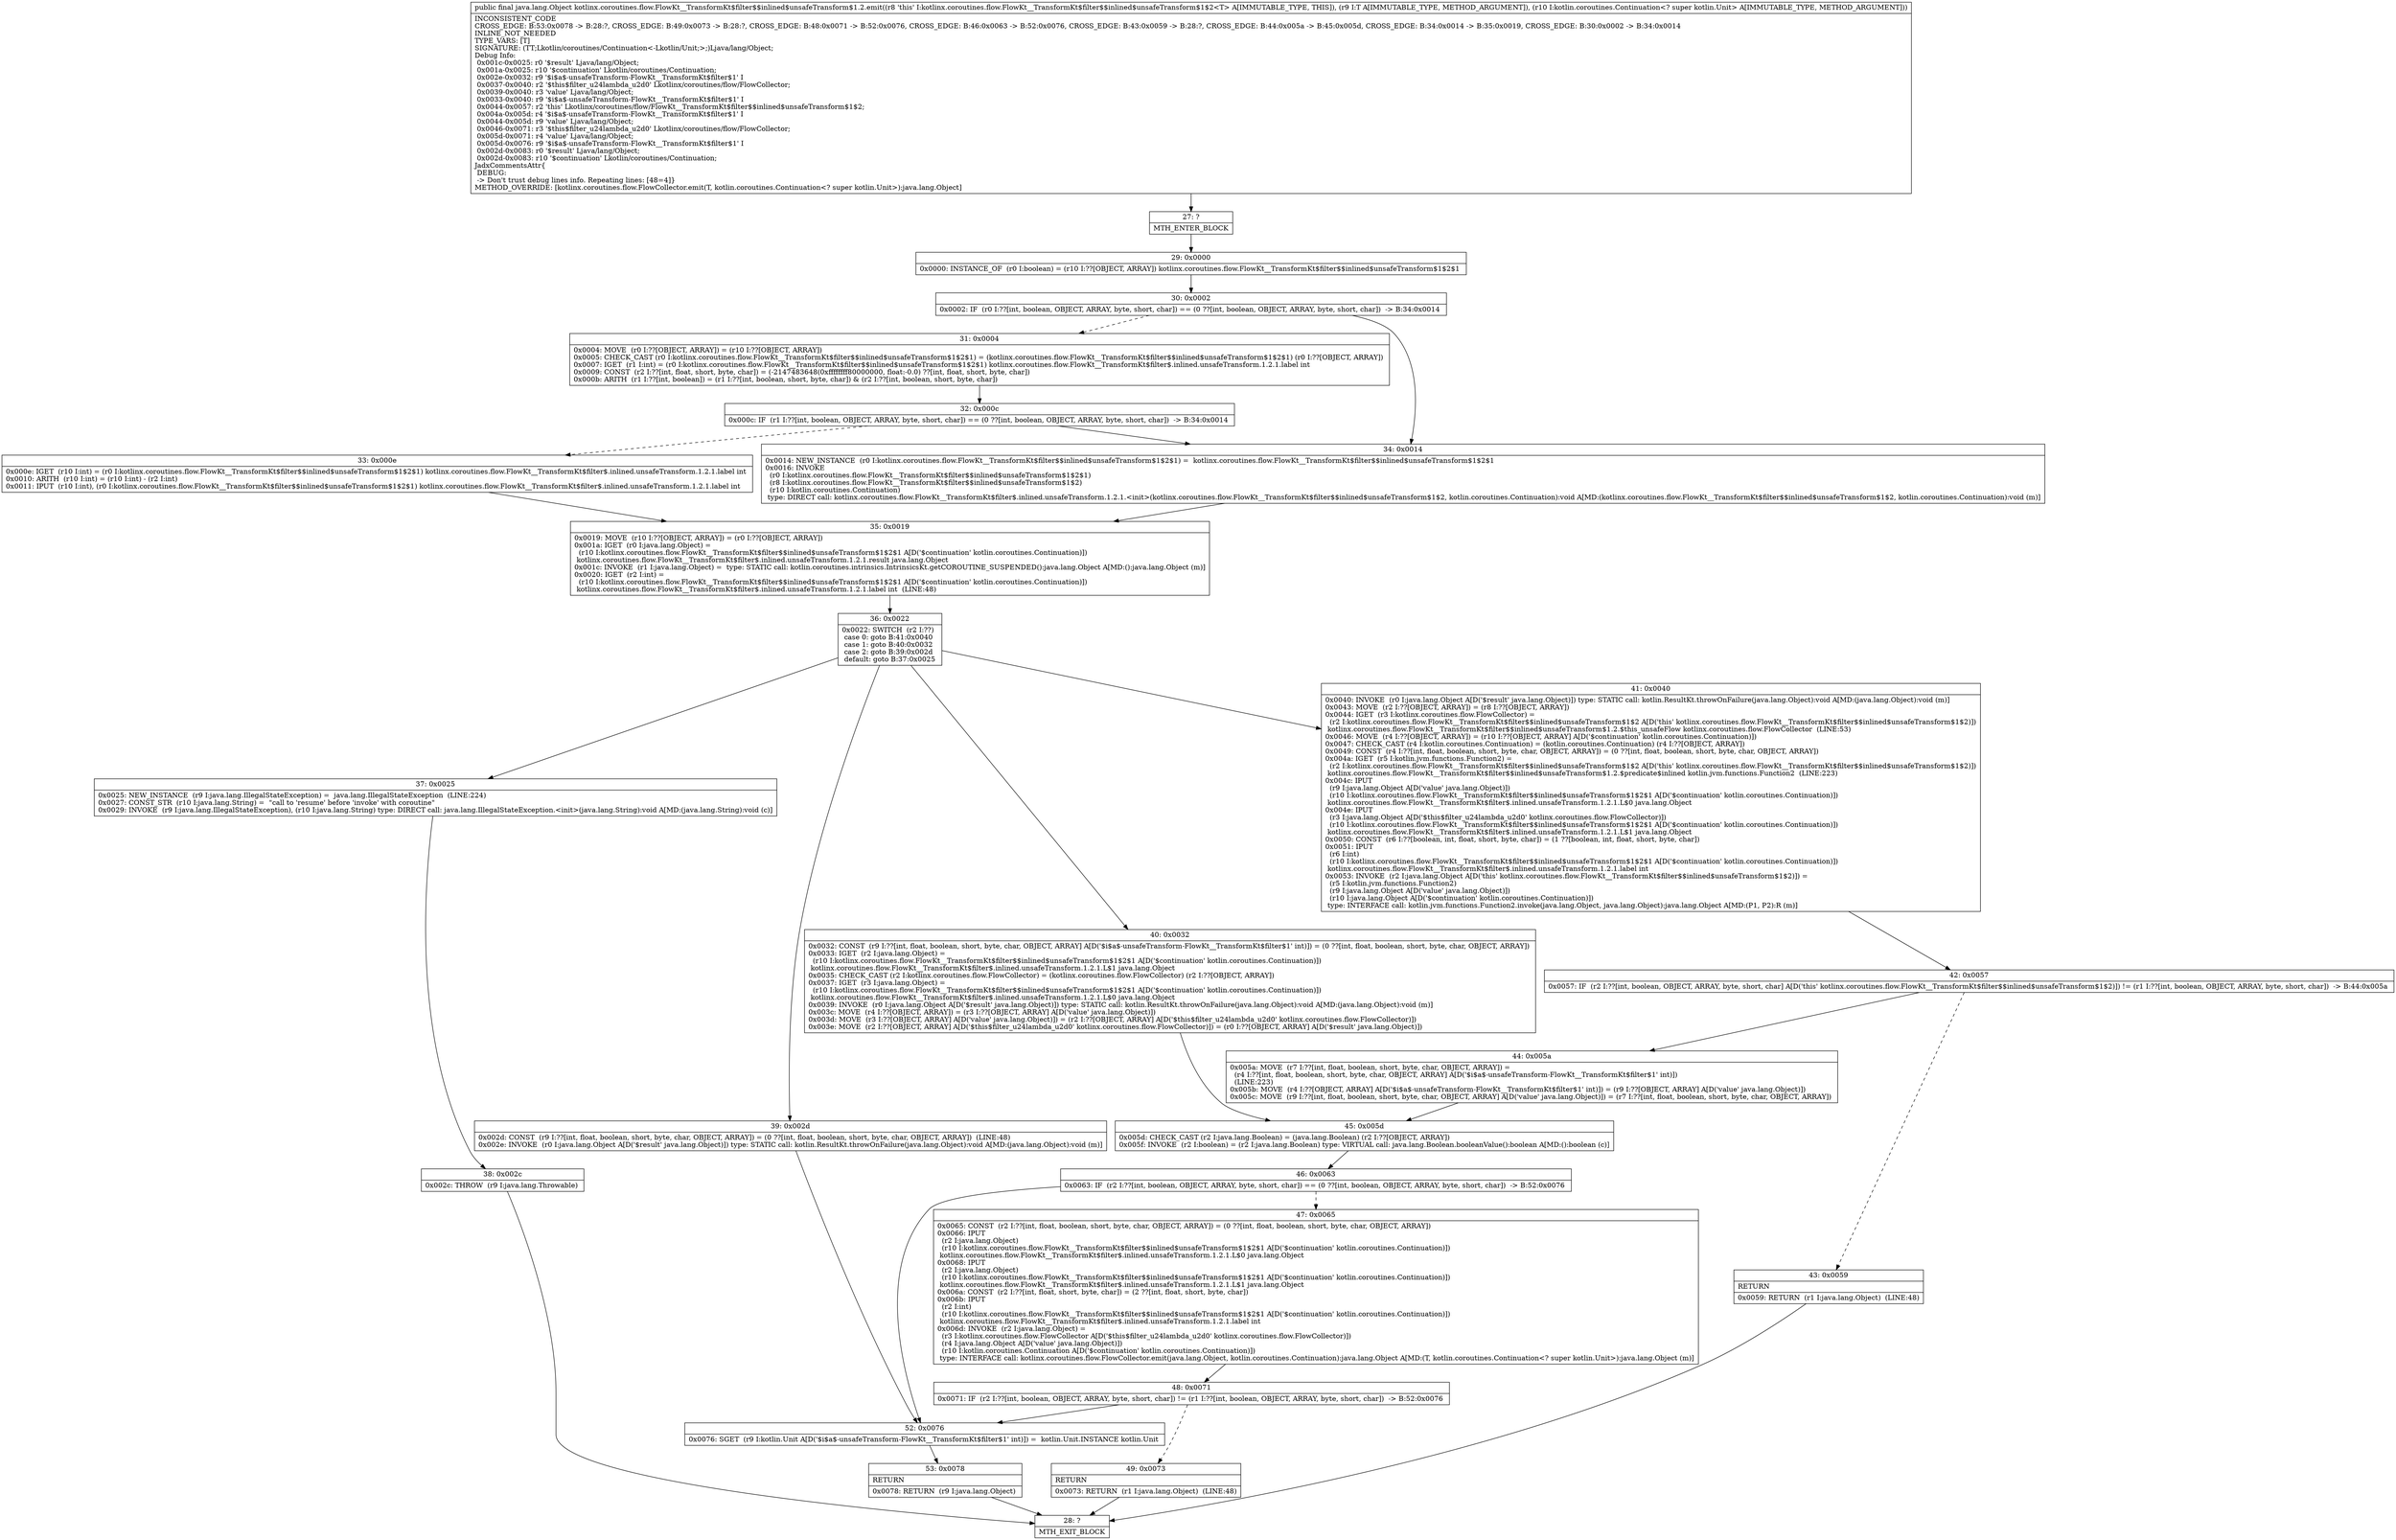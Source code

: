 digraph "CFG forkotlinx.coroutines.flow.FlowKt__TransformKt$filter$$inlined$unsafeTransform$1.2.emit(Ljava\/lang\/Object;Lkotlin\/coroutines\/Continuation;)Ljava\/lang\/Object;" {
Node_27 [shape=record,label="{27\:\ ?|MTH_ENTER_BLOCK\l}"];
Node_29 [shape=record,label="{29\:\ 0x0000|0x0000: INSTANCE_OF  (r0 I:boolean) = (r10 I:??[OBJECT, ARRAY]) kotlinx.coroutines.flow.FlowKt__TransformKt$filter$$inlined$unsafeTransform$1$2$1 \l}"];
Node_30 [shape=record,label="{30\:\ 0x0002|0x0002: IF  (r0 I:??[int, boolean, OBJECT, ARRAY, byte, short, char]) == (0 ??[int, boolean, OBJECT, ARRAY, byte, short, char])  \-\> B:34:0x0014 \l}"];
Node_31 [shape=record,label="{31\:\ 0x0004|0x0004: MOVE  (r0 I:??[OBJECT, ARRAY]) = (r10 I:??[OBJECT, ARRAY]) \l0x0005: CHECK_CAST (r0 I:kotlinx.coroutines.flow.FlowKt__TransformKt$filter$$inlined$unsafeTransform$1$2$1) = (kotlinx.coroutines.flow.FlowKt__TransformKt$filter$$inlined$unsafeTransform$1$2$1) (r0 I:??[OBJECT, ARRAY]) \l0x0007: IGET  (r1 I:int) = (r0 I:kotlinx.coroutines.flow.FlowKt__TransformKt$filter$$inlined$unsafeTransform$1$2$1) kotlinx.coroutines.flow.FlowKt__TransformKt$filter$.inlined.unsafeTransform.1.2.1.label int \l0x0009: CONST  (r2 I:??[int, float, short, byte, char]) = (\-2147483648(0xffffffff80000000, float:\-0.0) ??[int, float, short, byte, char]) \l0x000b: ARITH  (r1 I:??[int, boolean]) = (r1 I:??[int, boolean, short, byte, char]) & (r2 I:??[int, boolean, short, byte, char]) \l}"];
Node_32 [shape=record,label="{32\:\ 0x000c|0x000c: IF  (r1 I:??[int, boolean, OBJECT, ARRAY, byte, short, char]) == (0 ??[int, boolean, OBJECT, ARRAY, byte, short, char])  \-\> B:34:0x0014 \l}"];
Node_33 [shape=record,label="{33\:\ 0x000e|0x000e: IGET  (r10 I:int) = (r0 I:kotlinx.coroutines.flow.FlowKt__TransformKt$filter$$inlined$unsafeTransform$1$2$1) kotlinx.coroutines.flow.FlowKt__TransformKt$filter$.inlined.unsafeTransform.1.2.1.label int \l0x0010: ARITH  (r10 I:int) = (r10 I:int) \- (r2 I:int) \l0x0011: IPUT  (r10 I:int), (r0 I:kotlinx.coroutines.flow.FlowKt__TransformKt$filter$$inlined$unsafeTransform$1$2$1) kotlinx.coroutines.flow.FlowKt__TransformKt$filter$.inlined.unsafeTransform.1.2.1.label int \l}"];
Node_35 [shape=record,label="{35\:\ 0x0019|0x0019: MOVE  (r10 I:??[OBJECT, ARRAY]) = (r0 I:??[OBJECT, ARRAY]) \l0x001a: IGET  (r0 I:java.lang.Object) = \l  (r10 I:kotlinx.coroutines.flow.FlowKt__TransformKt$filter$$inlined$unsafeTransform$1$2$1 A[D('$continuation' kotlin.coroutines.Continuation)])\l kotlinx.coroutines.flow.FlowKt__TransformKt$filter$.inlined.unsafeTransform.1.2.1.result java.lang.Object \l0x001c: INVOKE  (r1 I:java.lang.Object) =  type: STATIC call: kotlin.coroutines.intrinsics.IntrinsicsKt.getCOROUTINE_SUSPENDED():java.lang.Object A[MD:():java.lang.Object (m)]\l0x0020: IGET  (r2 I:int) = \l  (r10 I:kotlinx.coroutines.flow.FlowKt__TransformKt$filter$$inlined$unsafeTransform$1$2$1 A[D('$continuation' kotlin.coroutines.Continuation)])\l kotlinx.coroutines.flow.FlowKt__TransformKt$filter$.inlined.unsafeTransform.1.2.1.label int  (LINE:48)\l}"];
Node_36 [shape=record,label="{36\:\ 0x0022|0x0022: SWITCH  (r2 I:??)\l case 0: goto B:41:0x0040\l case 1: goto B:40:0x0032\l case 2: goto B:39:0x002d\l default: goto B:37:0x0025 \l}"];
Node_37 [shape=record,label="{37\:\ 0x0025|0x0025: NEW_INSTANCE  (r9 I:java.lang.IllegalStateException) =  java.lang.IllegalStateException  (LINE:224)\l0x0027: CONST_STR  (r10 I:java.lang.String) =  \"call to 'resume' before 'invoke' with coroutine\" \l0x0029: INVOKE  (r9 I:java.lang.IllegalStateException), (r10 I:java.lang.String) type: DIRECT call: java.lang.IllegalStateException.\<init\>(java.lang.String):void A[MD:(java.lang.String):void (c)]\l}"];
Node_38 [shape=record,label="{38\:\ 0x002c|0x002c: THROW  (r9 I:java.lang.Throwable) \l}"];
Node_28 [shape=record,label="{28\:\ ?|MTH_EXIT_BLOCK\l}"];
Node_39 [shape=record,label="{39\:\ 0x002d|0x002d: CONST  (r9 I:??[int, float, boolean, short, byte, char, OBJECT, ARRAY]) = (0 ??[int, float, boolean, short, byte, char, OBJECT, ARRAY])  (LINE:48)\l0x002e: INVOKE  (r0 I:java.lang.Object A[D('$result' java.lang.Object)]) type: STATIC call: kotlin.ResultKt.throwOnFailure(java.lang.Object):void A[MD:(java.lang.Object):void (m)]\l}"];
Node_52 [shape=record,label="{52\:\ 0x0076|0x0076: SGET  (r9 I:kotlin.Unit A[D('$i$a$\-unsafeTransform\-FlowKt__TransformKt$filter$1' int)]) =  kotlin.Unit.INSTANCE kotlin.Unit \l}"];
Node_53 [shape=record,label="{53\:\ 0x0078|RETURN\l|0x0078: RETURN  (r9 I:java.lang.Object) \l}"];
Node_40 [shape=record,label="{40\:\ 0x0032|0x0032: CONST  (r9 I:??[int, float, boolean, short, byte, char, OBJECT, ARRAY] A[D('$i$a$\-unsafeTransform\-FlowKt__TransformKt$filter$1' int)]) = (0 ??[int, float, boolean, short, byte, char, OBJECT, ARRAY]) \l0x0033: IGET  (r2 I:java.lang.Object) = \l  (r10 I:kotlinx.coroutines.flow.FlowKt__TransformKt$filter$$inlined$unsafeTransform$1$2$1 A[D('$continuation' kotlin.coroutines.Continuation)])\l kotlinx.coroutines.flow.FlowKt__TransformKt$filter$.inlined.unsafeTransform.1.2.1.L$1 java.lang.Object \l0x0035: CHECK_CAST (r2 I:kotlinx.coroutines.flow.FlowCollector) = (kotlinx.coroutines.flow.FlowCollector) (r2 I:??[OBJECT, ARRAY]) \l0x0037: IGET  (r3 I:java.lang.Object) = \l  (r10 I:kotlinx.coroutines.flow.FlowKt__TransformKt$filter$$inlined$unsafeTransform$1$2$1 A[D('$continuation' kotlin.coroutines.Continuation)])\l kotlinx.coroutines.flow.FlowKt__TransformKt$filter$.inlined.unsafeTransform.1.2.1.L$0 java.lang.Object \l0x0039: INVOKE  (r0 I:java.lang.Object A[D('$result' java.lang.Object)]) type: STATIC call: kotlin.ResultKt.throwOnFailure(java.lang.Object):void A[MD:(java.lang.Object):void (m)]\l0x003c: MOVE  (r4 I:??[OBJECT, ARRAY]) = (r3 I:??[OBJECT, ARRAY] A[D('value' java.lang.Object)]) \l0x003d: MOVE  (r3 I:??[OBJECT, ARRAY] A[D('value' java.lang.Object)]) = (r2 I:??[OBJECT, ARRAY] A[D('$this$filter_u24lambda_u2d0' kotlinx.coroutines.flow.FlowCollector)]) \l0x003e: MOVE  (r2 I:??[OBJECT, ARRAY] A[D('$this$filter_u24lambda_u2d0' kotlinx.coroutines.flow.FlowCollector)]) = (r0 I:??[OBJECT, ARRAY] A[D('$result' java.lang.Object)]) \l}"];
Node_45 [shape=record,label="{45\:\ 0x005d|0x005d: CHECK_CAST (r2 I:java.lang.Boolean) = (java.lang.Boolean) (r2 I:??[OBJECT, ARRAY]) \l0x005f: INVOKE  (r2 I:boolean) = (r2 I:java.lang.Boolean) type: VIRTUAL call: java.lang.Boolean.booleanValue():boolean A[MD:():boolean (c)]\l}"];
Node_46 [shape=record,label="{46\:\ 0x0063|0x0063: IF  (r2 I:??[int, boolean, OBJECT, ARRAY, byte, short, char]) == (0 ??[int, boolean, OBJECT, ARRAY, byte, short, char])  \-\> B:52:0x0076 \l}"];
Node_47 [shape=record,label="{47\:\ 0x0065|0x0065: CONST  (r2 I:??[int, float, boolean, short, byte, char, OBJECT, ARRAY]) = (0 ??[int, float, boolean, short, byte, char, OBJECT, ARRAY]) \l0x0066: IPUT  \l  (r2 I:java.lang.Object)\l  (r10 I:kotlinx.coroutines.flow.FlowKt__TransformKt$filter$$inlined$unsafeTransform$1$2$1 A[D('$continuation' kotlin.coroutines.Continuation)])\l kotlinx.coroutines.flow.FlowKt__TransformKt$filter$.inlined.unsafeTransform.1.2.1.L$0 java.lang.Object \l0x0068: IPUT  \l  (r2 I:java.lang.Object)\l  (r10 I:kotlinx.coroutines.flow.FlowKt__TransformKt$filter$$inlined$unsafeTransform$1$2$1 A[D('$continuation' kotlin.coroutines.Continuation)])\l kotlinx.coroutines.flow.FlowKt__TransformKt$filter$.inlined.unsafeTransform.1.2.1.L$1 java.lang.Object \l0x006a: CONST  (r2 I:??[int, float, short, byte, char]) = (2 ??[int, float, short, byte, char]) \l0x006b: IPUT  \l  (r2 I:int)\l  (r10 I:kotlinx.coroutines.flow.FlowKt__TransformKt$filter$$inlined$unsafeTransform$1$2$1 A[D('$continuation' kotlin.coroutines.Continuation)])\l kotlinx.coroutines.flow.FlowKt__TransformKt$filter$.inlined.unsafeTransform.1.2.1.label int \l0x006d: INVOKE  (r2 I:java.lang.Object) = \l  (r3 I:kotlinx.coroutines.flow.FlowCollector A[D('$this$filter_u24lambda_u2d0' kotlinx.coroutines.flow.FlowCollector)])\l  (r4 I:java.lang.Object A[D('value' java.lang.Object)])\l  (r10 I:kotlin.coroutines.Continuation A[D('$continuation' kotlin.coroutines.Continuation)])\l type: INTERFACE call: kotlinx.coroutines.flow.FlowCollector.emit(java.lang.Object, kotlin.coroutines.Continuation):java.lang.Object A[MD:(T, kotlin.coroutines.Continuation\<? super kotlin.Unit\>):java.lang.Object (m)]\l}"];
Node_48 [shape=record,label="{48\:\ 0x0071|0x0071: IF  (r2 I:??[int, boolean, OBJECT, ARRAY, byte, short, char]) != (r1 I:??[int, boolean, OBJECT, ARRAY, byte, short, char])  \-\> B:52:0x0076 \l}"];
Node_49 [shape=record,label="{49\:\ 0x0073|RETURN\l|0x0073: RETURN  (r1 I:java.lang.Object)  (LINE:48)\l}"];
Node_41 [shape=record,label="{41\:\ 0x0040|0x0040: INVOKE  (r0 I:java.lang.Object A[D('$result' java.lang.Object)]) type: STATIC call: kotlin.ResultKt.throwOnFailure(java.lang.Object):void A[MD:(java.lang.Object):void (m)]\l0x0043: MOVE  (r2 I:??[OBJECT, ARRAY]) = (r8 I:??[OBJECT, ARRAY]) \l0x0044: IGET  (r3 I:kotlinx.coroutines.flow.FlowCollector) = \l  (r2 I:kotlinx.coroutines.flow.FlowKt__TransformKt$filter$$inlined$unsafeTransform$1$2 A[D('this' kotlinx.coroutines.flow.FlowKt__TransformKt$filter$$inlined$unsafeTransform$1$2)])\l kotlinx.coroutines.flow.FlowKt__TransformKt$filter$$inlined$unsafeTransform$1.2.$this_unsafeFlow kotlinx.coroutines.flow.FlowCollector  (LINE:53)\l0x0046: MOVE  (r4 I:??[OBJECT, ARRAY]) = (r10 I:??[OBJECT, ARRAY] A[D('$continuation' kotlin.coroutines.Continuation)]) \l0x0047: CHECK_CAST (r4 I:kotlin.coroutines.Continuation) = (kotlin.coroutines.Continuation) (r4 I:??[OBJECT, ARRAY]) \l0x0049: CONST  (r4 I:??[int, float, boolean, short, byte, char, OBJECT, ARRAY]) = (0 ??[int, float, boolean, short, byte, char, OBJECT, ARRAY]) \l0x004a: IGET  (r5 I:kotlin.jvm.functions.Function2) = \l  (r2 I:kotlinx.coroutines.flow.FlowKt__TransformKt$filter$$inlined$unsafeTransform$1$2 A[D('this' kotlinx.coroutines.flow.FlowKt__TransformKt$filter$$inlined$unsafeTransform$1$2)])\l kotlinx.coroutines.flow.FlowKt__TransformKt$filter$$inlined$unsafeTransform$1.2.$predicate$inlined kotlin.jvm.functions.Function2  (LINE:223)\l0x004c: IPUT  \l  (r9 I:java.lang.Object A[D('value' java.lang.Object)])\l  (r10 I:kotlinx.coroutines.flow.FlowKt__TransformKt$filter$$inlined$unsafeTransform$1$2$1 A[D('$continuation' kotlin.coroutines.Continuation)])\l kotlinx.coroutines.flow.FlowKt__TransformKt$filter$.inlined.unsafeTransform.1.2.1.L$0 java.lang.Object \l0x004e: IPUT  \l  (r3 I:java.lang.Object A[D('$this$filter_u24lambda_u2d0' kotlinx.coroutines.flow.FlowCollector)])\l  (r10 I:kotlinx.coroutines.flow.FlowKt__TransformKt$filter$$inlined$unsafeTransform$1$2$1 A[D('$continuation' kotlin.coroutines.Continuation)])\l kotlinx.coroutines.flow.FlowKt__TransformKt$filter$.inlined.unsafeTransform.1.2.1.L$1 java.lang.Object \l0x0050: CONST  (r6 I:??[boolean, int, float, short, byte, char]) = (1 ??[boolean, int, float, short, byte, char]) \l0x0051: IPUT  \l  (r6 I:int)\l  (r10 I:kotlinx.coroutines.flow.FlowKt__TransformKt$filter$$inlined$unsafeTransform$1$2$1 A[D('$continuation' kotlin.coroutines.Continuation)])\l kotlinx.coroutines.flow.FlowKt__TransformKt$filter$.inlined.unsafeTransform.1.2.1.label int \l0x0053: INVOKE  (r2 I:java.lang.Object A[D('this' kotlinx.coroutines.flow.FlowKt__TransformKt$filter$$inlined$unsafeTransform$1$2)]) = \l  (r5 I:kotlin.jvm.functions.Function2)\l  (r9 I:java.lang.Object A[D('value' java.lang.Object)])\l  (r10 I:java.lang.Object A[D('$continuation' kotlin.coroutines.Continuation)])\l type: INTERFACE call: kotlin.jvm.functions.Function2.invoke(java.lang.Object, java.lang.Object):java.lang.Object A[MD:(P1, P2):R (m)]\l}"];
Node_42 [shape=record,label="{42\:\ 0x0057|0x0057: IF  (r2 I:??[int, boolean, OBJECT, ARRAY, byte, short, char] A[D('this' kotlinx.coroutines.flow.FlowKt__TransformKt$filter$$inlined$unsafeTransform$1$2)]) != (r1 I:??[int, boolean, OBJECT, ARRAY, byte, short, char])  \-\> B:44:0x005a \l}"];
Node_43 [shape=record,label="{43\:\ 0x0059|RETURN\l|0x0059: RETURN  (r1 I:java.lang.Object)  (LINE:48)\l}"];
Node_44 [shape=record,label="{44\:\ 0x005a|0x005a: MOVE  (r7 I:??[int, float, boolean, short, byte, char, OBJECT, ARRAY]) = \l  (r4 I:??[int, float, boolean, short, byte, char, OBJECT, ARRAY] A[D('$i$a$\-unsafeTransform\-FlowKt__TransformKt$filter$1' int)])\l  (LINE:223)\l0x005b: MOVE  (r4 I:??[OBJECT, ARRAY] A[D('$i$a$\-unsafeTransform\-FlowKt__TransformKt$filter$1' int)]) = (r9 I:??[OBJECT, ARRAY] A[D('value' java.lang.Object)]) \l0x005c: MOVE  (r9 I:??[int, float, boolean, short, byte, char, OBJECT, ARRAY] A[D('value' java.lang.Object)]) = (r7 I:??[int, float, boolean, short, byte, char, OBJECT, ARRAY]) \l}"];
Node_34 [shape=record,label="{34\:\ 0x0014|0x0014: NEW_INSTANCE  (r0 I:kotlinx.coroutines.flow.FlowKt__TransformKt$filter$$inlined$unsafeTransform$1$2$1) =  kotlinx.coroutines.flow.FlowKt__TransformKt$filter$$inlined$unsafeTransform$1$2$1 \l0x0016: INVOKE  \l  (r0 I:kotlinx.coroutines.flow.FlowKt__TransformKt$filter$$inlined$unsafeTransform$1$2$1)\l  (r8 I:kotlinx.coroutines.flow.FlowKt__TransformKt$filter$$inlined$unsafeTransform$1$2)\l  (r10 I:kotlin.coroutines.Continuation)\l type: DIRECT call: kotlinx.coroutines.flow.FlowKt__TransformKt$filter$.inlined.unsafeTransform.1.2.1.\<init\>(kotlinx.coroutines.flow.FlowKt__TransformKt$filter$$inlined$unsafeTransform$1$2, kotlin.coroutines.Continuation):void A[MD:(kotlinx.coroutines.flow.FlowKt__TransformKt$filter$$inlined$unsafeTransform$1$2, kotlin.coroutines.Continuation):void (m)]\l}"];
MethodNode[shape=record,label="{public final java.lang.Object kotlinx.coroutines.flow.FlowKt__TransformKt$filter$$inlined$unsafeTransform$1.2.emit((r8 'this' I:kotlinx.coroutines.flow.FlowKt__TransformKt$filter$$inlined$unsafeTransform$1$2\<T\> A[IMMUTABLE_TYPE, THIS]), (r9 I:T A[IMMUTABLE_TYPE, METHOD_ARGUMENT]), (r10 I:kotlin.coroutines.Continuation\<? super kotlin.Unit\> A[IMMUTABLE_TYPE, METHOD_ARGUMENT]))  | INCONSISTENT_CODE\lCROSS_EDGE: B:53:0x0078 \-\> B:28:?, CROSS_EDGE: B:49:0x0073 \-\> B:28:?, CROSS_EDGE: B:48:0x0071 \-\> B:52:0x0076, CROSS_EDGE: B:46:0x0063 \-\> B:52:0x0076, CROSS_EDGE: B:43:0x0059 \-\> B:28:?, CROSS_EDGE: B:44:0x005a \-\> B:45:0x005d, CROSS_EDGE: B:34:0x0014 \-\> B:35:0x0019, CROSS_EDGE: B:30:0x0002 \-\> B:34:0x0014\lINLINE_NOT_NEEDED\lTYPE_VARS: [T]\lSIGNATURE: (TT;Lkotlin\/coroutines\/Continuation\<\-Lkotlin\/Unit;\>;)Ljava\/lang\/Object;\lDebug Info:\l  0x001c\-0x0025: r0 '$result' Ljava\/lang\/Object;\l  0x001a\-0x0025: r10 '$continuation' Lkotlin\/coroutines\/Continuation;\l  0x002e\-0x0032: r9 '$i$a$\-unsafeTransform\-FlowKt__TransformKt$filter$1' I\l  0x0037\-0x0040: r2 '$this$filter_u24lambda_u2d0' Lkotlinx\/coroutines\/flow\/FlowCollector;\l  0x0039\-0x0040: r3 'value' Ljava\/lang\/Object;\l  0x0033\-0x0040: r9 '$i$a$\-unsafeTransform\-FlowKt__TransformKt$filter$1' I\l  0x0044\-0x0057: r2 'this' Lkotlinx\/coroutines\/flow\/FlowKt__TransformKt$filter$$inlined$unsafeTransform$1$2;\l  0x004a\-0x005d: r4 '$i$a$\-unsafeTransform\-FlowKt__TransformKt$filter$1' I\l  0x0044\-0x005d: r9 'value' Ljava\/lang\/Object;\l  0x0046\-0x0071: r3 '$this$filter_u24lambda_u2d0' Lkotlinx\/coroutines\/flow\/FlowCollector;\l  0x005d\-0x0071: r4 'value' Ljava\/lang\/Object;\l  0x005d\-0x0076: r9 '$i$a$\-unsafeTransform\-FlowKt__TransformKt$filter$1' I\l  0x002d\-0x0083: r0 '$result' Ljava\/lang\/Object;\l  0x002d\-0x0083: r10 '$continuation' Lkotlin\/coroutines\/Continuation;\lJadxCommentsAttr\{\l DEBUG: \l \-\> Don't trust debug lines info. Repeating lines: [48=4]\}\lMETHOD_OVERRIDE: [kotlinx.coroutines.flow.FlowCollector.emit(T, kotlin.coroutines.Continuation\<? super kotlin.Unit\>):java.lang.Object]\l}"];
MethodNode -> Node_27;Node_27 -> Node_29;
Node_29 -> Node_30;
Node_30 -> Node_31[style=dashed];
Node_30 -> Node_34;
Node_31 -> Node_32;
Node_32 -> Node_33[style=dashed];
Node_32 -> Node_34;
Node_33 -> Node_35;
Node_35 -> Node_36;
Node_36 -> Node_37;
Node_36 -> Node_39;
Node_36 -> Node_40;
Node_36 -> Node_41;
Node_37 -> Node_38;
Node_38 -> Node_28;
Node_39 -> Node_52;
Node_52 -> Node_53;
Node_53 -> Node_28;
Node_40 -> Node_45;
Node_45 -> Node_46;
Node_46 -> Node_47[style=dashed];
Node_46 -> Node_52;
Node_47 -> Node_48;
Node_48 -> Node_49[style=dashed];
Node_48 -> Node_52;
Node_49 -> Node_28;
Node_41 -> Node_42;
Node_42 -> Node_43[style=dashed];
Node_42 -> Node_44;
Node_43 -> Node_28;
Node_44 -> Node_45;
Node_34 -> Node_35;
}

